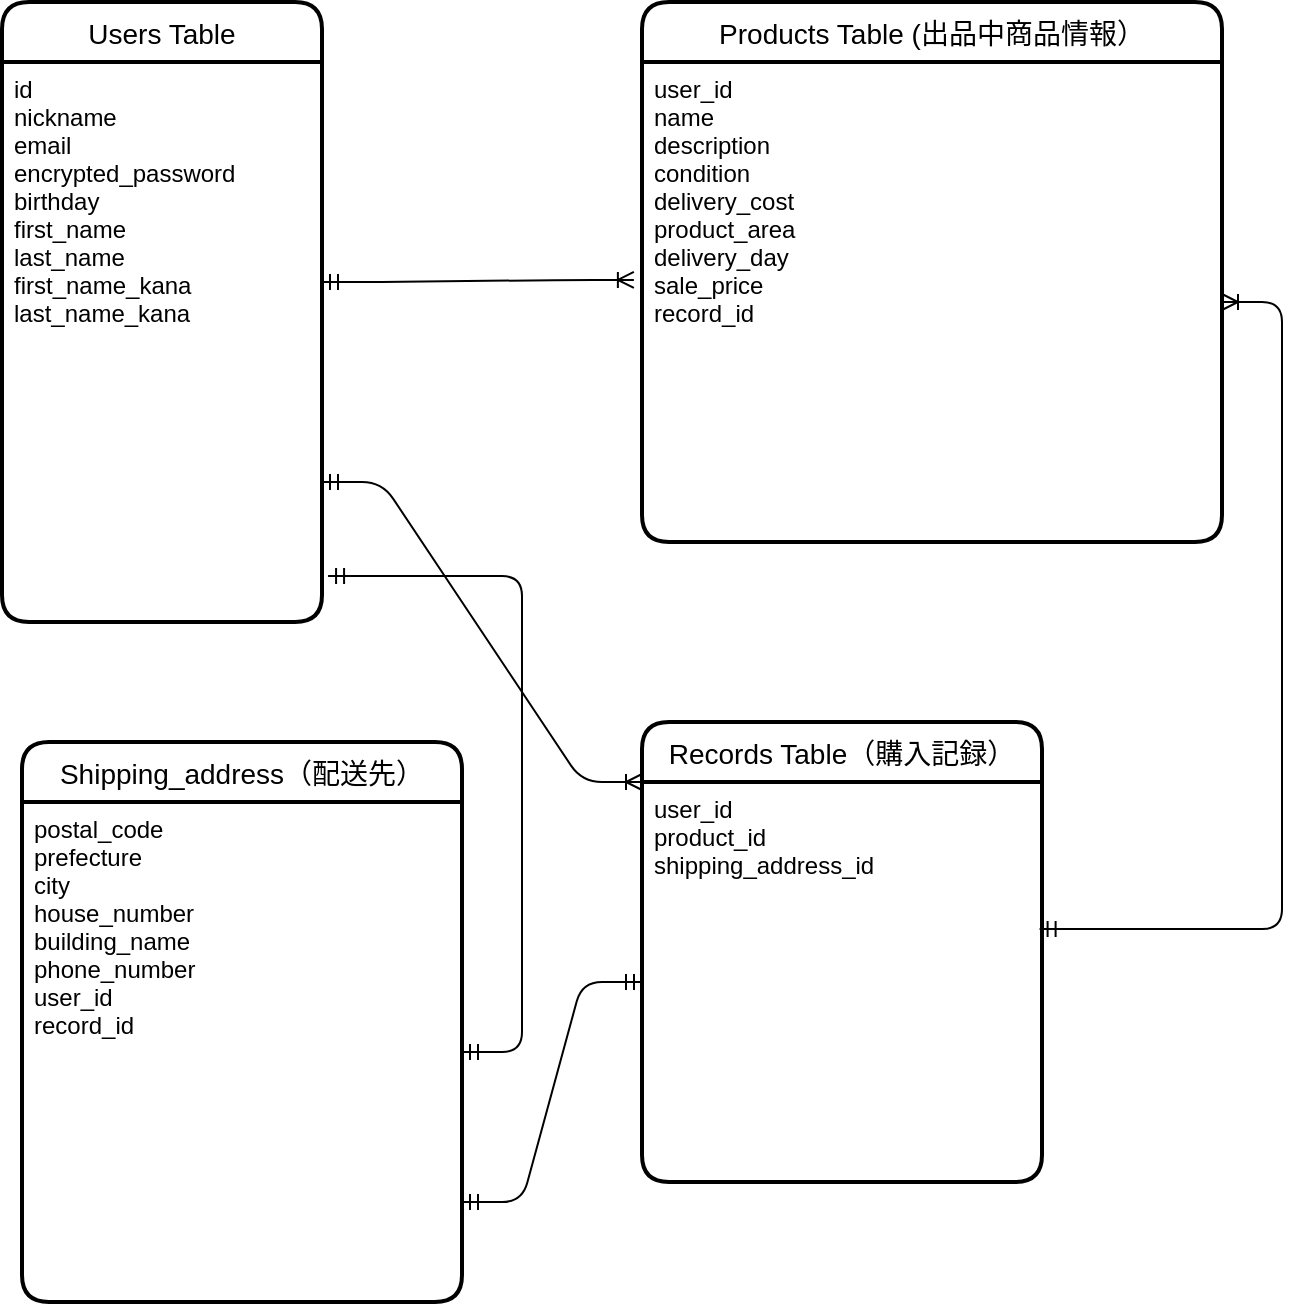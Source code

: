<mxfile>
    <diagram id="3gPXhsd-dp5xrvGSJYYV" name="ページ1">
        <mxGraphModel dx="695" dy="694" grid="1" gridSize="10" guides="1" tooltips="1" connect="1" arrows="1" fold="1" page="1" pageScale="1" pageWidth="827" pageHeight="1169" math="0" shadow="0">
            <root>
                <mxCell id="0"/>
                <mxCell id="1" parent="0"/>
                <mxCell id="46" value="Users Table" style="swimlane;childLayout=stackLayout;horizontal=1;startSize=30;horizontalStack=0;rounded=1;fontSize=14;fontStyle=0;strokeWidth=2;resizeParent=0;resizeLast=1;shadow=0;dashed=0;align=center;" parent="1" vertex="1">
                    <mxGeometry x="50" y="40" width="160" height="310" as="geometry"/>
                </mxCell>
                <mxCell id="47" value="id&#10;nickname&#10;email&#10;encrypted_password&#10;birthday&#10;first_name&#10;last_name&#10;first_name_kana&#10;last_name_kana" style="align=left;strokeColor=none;fillColor=none;spacingLeft=4;fontSize=12;verticalAlign=top;resizable=0;rotatable=0;part=1;" parent="46" vertex="1">
                    <mxGeometry y="30" width="160" height="280" as="geometry"/>
                </mxCell>
                <mxCell id="61" value="Products Table (出品中商品情報）" style="swimlane;childLayout=stackLayout;horizontal=1;startSize=30;horizontalStack=0;rounded=1;fontSize=14;fontStyle=0;strokeWidth=2;resizeParent=0;resizeLast=1;shadow=0;dashed=0;align=center;" parent="1" vertex="1">
                    <mxGeometry x="370" y="40" width="290" height="270" as="geometry"/>
                </mxCell>
                <mxCell id="62" value="user_id&#10;name&#10;description&#10;condition&#10;delivery_cost&#10;product_area&#10;delivery_day&#10;sale_price&#10;record_id" style="align=left;strokeColor=none;fillColor=none;spacingLeft=4;fontSize=12;verticalAlign=top;resizable=0;rotatable=0;part=1;" parent="61" vertex="1">
                    <mxGeometry y="30" width="290" height="240" as="geometry"/>
                </mxCell>
                <mxCell id="89" value="" style="edgeStyle=entityRelationEdgeStyle;fontSize=12;html=1;endArrow=ERoneToMany;startArrow=ERmandOne;exitX=0.994;exitY=0.45;exitDx=0;exitDy=0;exitPerimeter=0;" parent="1" source="104" target="62" edge="1">
                    <mxGeometry width="100" height="100" relative="1" as="geometry">
                        <mxPoint x="250" y="260" as="sourcePoint"/>
                        <mxPoint x="350" y="160" as="targetPoint"/>
                    </mxGeometry>
                </mxCell>
                <mxCell id="91" value="Shipping_address（配送先）" style="swimlane;childLayout=stackLayout;horizontal=1;startSize=30;horizontalStack=0;rounded=1;fontSize=14;fontStyle=0;strokeWidth=2;resizeParent=0;resizeLast=1;shadow=0;dashed=0;align=center;" parent="1" vertex="1">
                    <mxGeometry x="60" y="410" width="220" height="280" as="geometry"/>
                </mxCell>
                <mxCell id="92" value="postal_code&#10;prefecture&#10;city&#10;house_number&#10;building_name&#10;phone_number&#10;user_id&#10;record_id" style="align=left;strokeColor=none;fillColor=none;spacingLeft=4;fontSize=12;verticalAlign=top;resizable=0;rotatable=0;part=1;" parent="91" vertex="1">
                    <mxGeometry y="30" width="220" height="250" as="geometry"/>
                </mxCell>
                <mxCell id="_K9r10UmhZAUpk9ZGKCB-104" value="" style="edgeStyle=entityRelationEdgeStyle;fontSize=12;html=1;endArrow=ERmandOne;startArrow=ERmandOne;exitX=1.019;exitY=0.918;exitDx=0;exitDy=0;exitPerimeter=0;" parent="1" source="47" target="92" edge="1">
                    <mxGeometry width="100" height="100" relative="1" as="geometry">
                        <mxPoint y="130" as="sourcePoint"/>
                        <mxPoint x="390" y="110" as="targetPoint"/>
                    </mxGeometry>
                </mxCell>
                <mxCell id="112" value="" style="edgeStyle=entityRelationEdgeStyle;fontSize=12;html=1;endArrow=ERmandOne;startArrow=ERmandOne;rounded=1;entryX=1;entryY=0.8;entryDx=0;entryDy=0;entryPerimeter=0;" edge="1" parent="1" source="105" target="92">
                    <mxGeometry width="100" height="100" relative="1" as="geometry">
                        <mxPoint x="210" y="290" as="sourcePoint"/>
                        <mxPoint x="400" y="605" as="targetPoint"/>
                    </mxGeometry>
                </mxCell>
                <mxCell id="104" value="Records Table（購入記録）" style="swimlane;childLayout=stackLayout;horizontal=1;startSize=30;horizontalStack=0;rounded=1;fontSize=14;fontStyle=0;strokeWidth=2;resizeParent=0;resizeLast=1;shadow=0;dashed=0;align=center;" vertex="1" parent="1">
                    <mxGeometry x="370" y="400" width="200" height="230" as="geometry"/>
                </mxCell>
                <mxCell id="105" value="user_id&#10;product_id&#10;shipping_address_id" style="align=left;strokeColor=none;fillColor=none;spacingLeft=4;fontSize=12;verticalAlign=top;resizable=0;rotatable=0;part=1;" vertex="1" parent="104">
                    <mxGeometry y="30" width="200" height="200" as="geometry"/>
                </mxCell>
                <mxCell id="110" value="" style="edgeStyle=entityRelationEdgeStyle;fontSize=12;html=1;endArrow=ERoneToMany;startArrow=ERmandOne;exitX=1;exitY=0.75;exitDx=0;exitDy=0;entryX=0;entryY=0;entryDx=0;entryDy=0;" edge="1" parent="1" source="47" target="105">
                    <mxGeometry width="100" height="100" relative="1" as="geometry">
                        <mxPoint x="290" y="430" as="sourcePoint"/>
                        <mxPoint x="470.96" y="784" as="targetPoint"/>
                    </mxGeometry>
                </mxCell>
                <mxCell id="115" value="" style="edgeStyle=entityRelationEdgeStyle;fontSize=12;html=1;endArrow=ERoneToMany;startArrow=ERmandOne;entryX=-0.014;entryY=0.454;entryDx=0;entryDy=0;entryPerimeter=0;" edge="1" parent="1" target="62">
                    <mxGeometry width="100" height="100" relative="1" as="geometry">
                        <mxPoint x="210" y="180" as="sourcePoint"/>
                        <mxPoint x="310" y="80" as="targetPoint"/>
                    </mxGeometry>
                </mxCell>
            </root>
        </mxGraphModel>
    </diagram>
</mxfile>